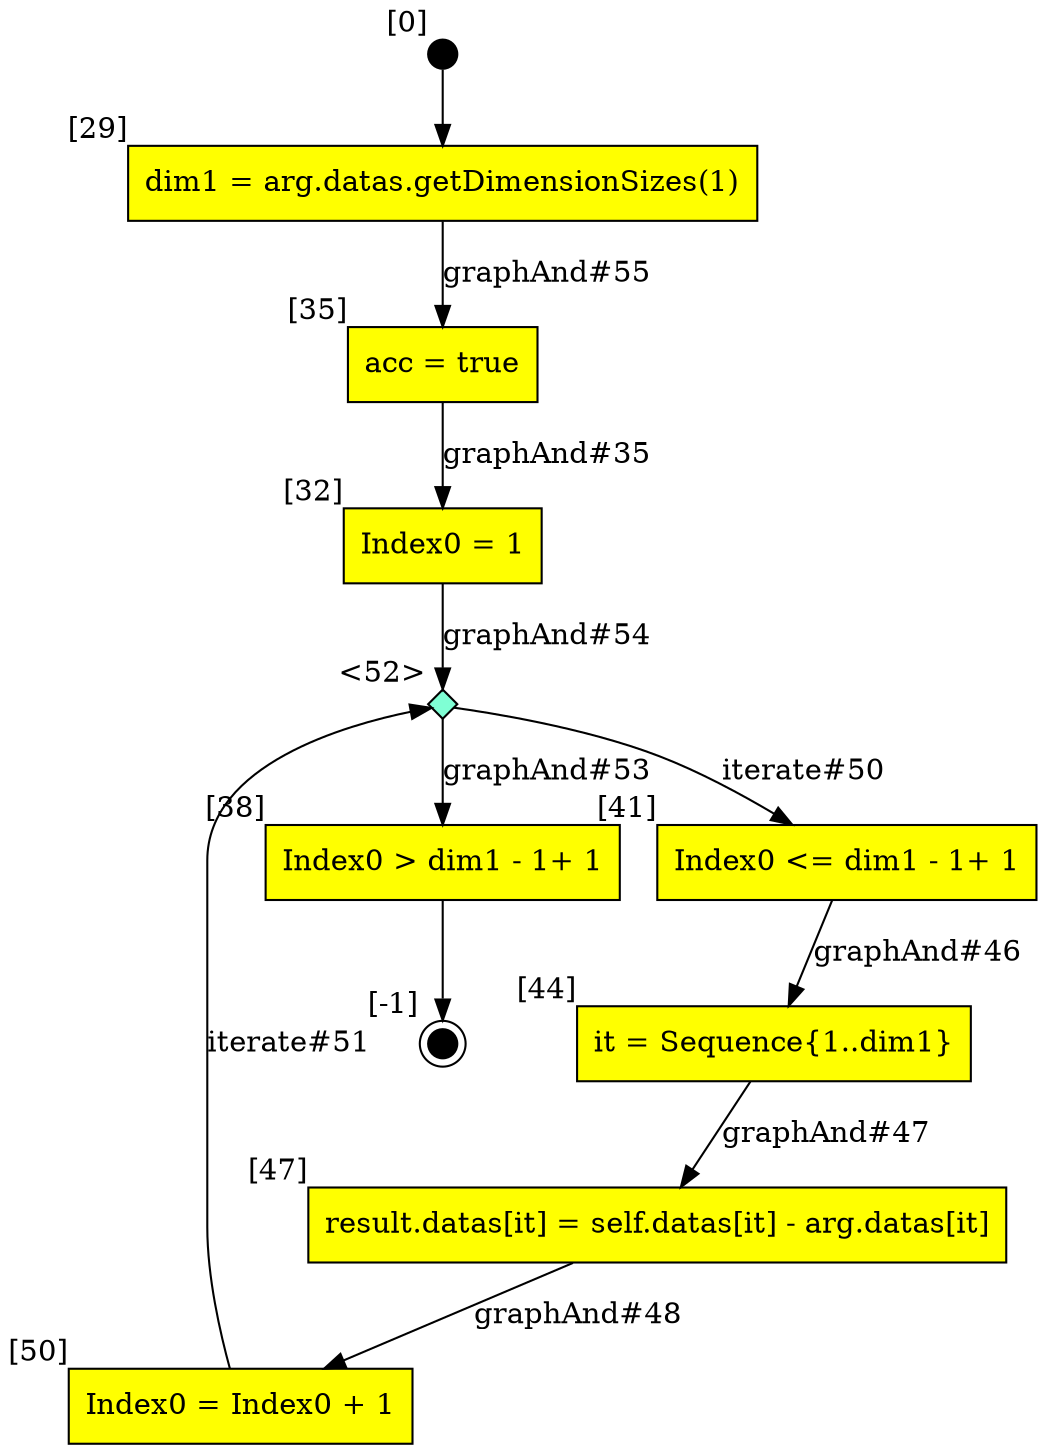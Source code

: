 digraph CLG {
  32 [shape="box", label="Index0 = 1", style=filled, fillcolor=yellow, xlabel="[32]"];
  50 [shape="box", label="Index0 = Index0 + 1", style=filled, fillcolor=yellow, xlabel="[50]"];
  35 [shape="box", label="acc = true", style=filled, fillcolor=yellow, xlabel="[35]"];
  52 [shape="diamond", label="", xlabel="<52>", style=filled, fillcolor=aquamarine, fixedsize=true, width=.2, height=.2];
  38 [shape="box", label="Index0 > dim1 - 1+ 1", style=filled, fillcolor=yellow, xlabel="[38]"];
  39 [style=filled, fillcolor=black, shape="doublecircle", label="", fixedsize=true, width=.2, height=.2, xlabel="[-1]"];
  41 [shape="box", label="Index0 <= dim1 - 1+ 1", style=filled, fillcolor=yellow, xlabel="[41]"];
  28 [style=filled, fillcolor=black, shape="circle", label="", fixedsize=true, width=.2, height=.2, xlabel="[0]"];
  44 [shape="box", label="it = Sequence{1..dim1}", style=filled, fillcolor=yellow, xlabel="[44]"];
  29 [shape="box", label="dim1 = arg.datas.getDimensionSizes(1)", style=filled, fillcolor=yellow, xlabel="[29]"];
  47 [shape="box", label="result.datas[it] = self.datas[it] - arg.datas[it]", style=filled, fillcolor=yellow, xlabel="[47]"];
  47 -> 50[label="graphAnd#48"];
  52 -> 41[label="iterate#50"];
  35 -> 32[label="graphAnd#35"];
  50 -> 52[label="iterate#51"];
  52 -> 38[label="graphAnd#53"];
  38 -> 39;
  32 -> 52[label="graphAnd#54"];
  29 -> 35[label="graphAnd#55"];
  28 -> 29;
  41 -> 44[label="graphAnd#46"];
  44 -> 47[label="graphAnd#47"];
}
